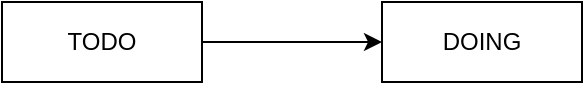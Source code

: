 <mxfile version="27.0.9">
  <diagram id="AKPzqUBiTfoBOGSDBTsb" name="Page-1">
    <mxGraphModel dx="1106" dy="454" grid="1" gridSize="10" guides="1" tooltips="1" connect="1" arrows="1" fold="1" page="1" pageScale="1" pageWidth="827" pageHeight="1169" math="0" shadow="0">
      <root>
        <mxCell id="0" />
        <mxCell id="1" parent="0" />
        <mxCell id="X5stPkvc1Cuy5IDu1EBL-156" style="edgeStyle=orthogonalEdgeStyle;rounded=0;orthogonalLoop=1;jettySize=auto;html=1;entryX=0;entryY=0.5;entryDx=0;entryDy=0;" edge="1" parent="1" source="X5stPkvc1Cuy5IDu1EBL-149" target="X5stPkvc1Cuy5IDu1EBL-154">
          <mxGeometry relative="1" as="geometry" />
        </mxCell>
        <mxCell id="X5stPkvc1Cuy5IDu1EBL-149" value="TODO" style="whiteSpace=wrap;html=1;" vertex="1" parent="1">
          <mxGeometry x="160" y="330" width="100" height="40" as="geometry" />
        </mxCell>
        <mxCell id="X5stPkvc1Cuy5IDu1EBL-154" value="DOING" style="whiteSpace=wrap;html=1;" vertex="1" parent="1">
          <mxGeometry x="350" y="330" width="100" height="40" as="geometry" />
        </mxCell>
        <mxCell id="X5stPkvc1Cuy5IDu1EBL-162" value="opaque1" parent="0" />
      </root>
    </mxGraphModel>
  </diagram>
</mxfile>
